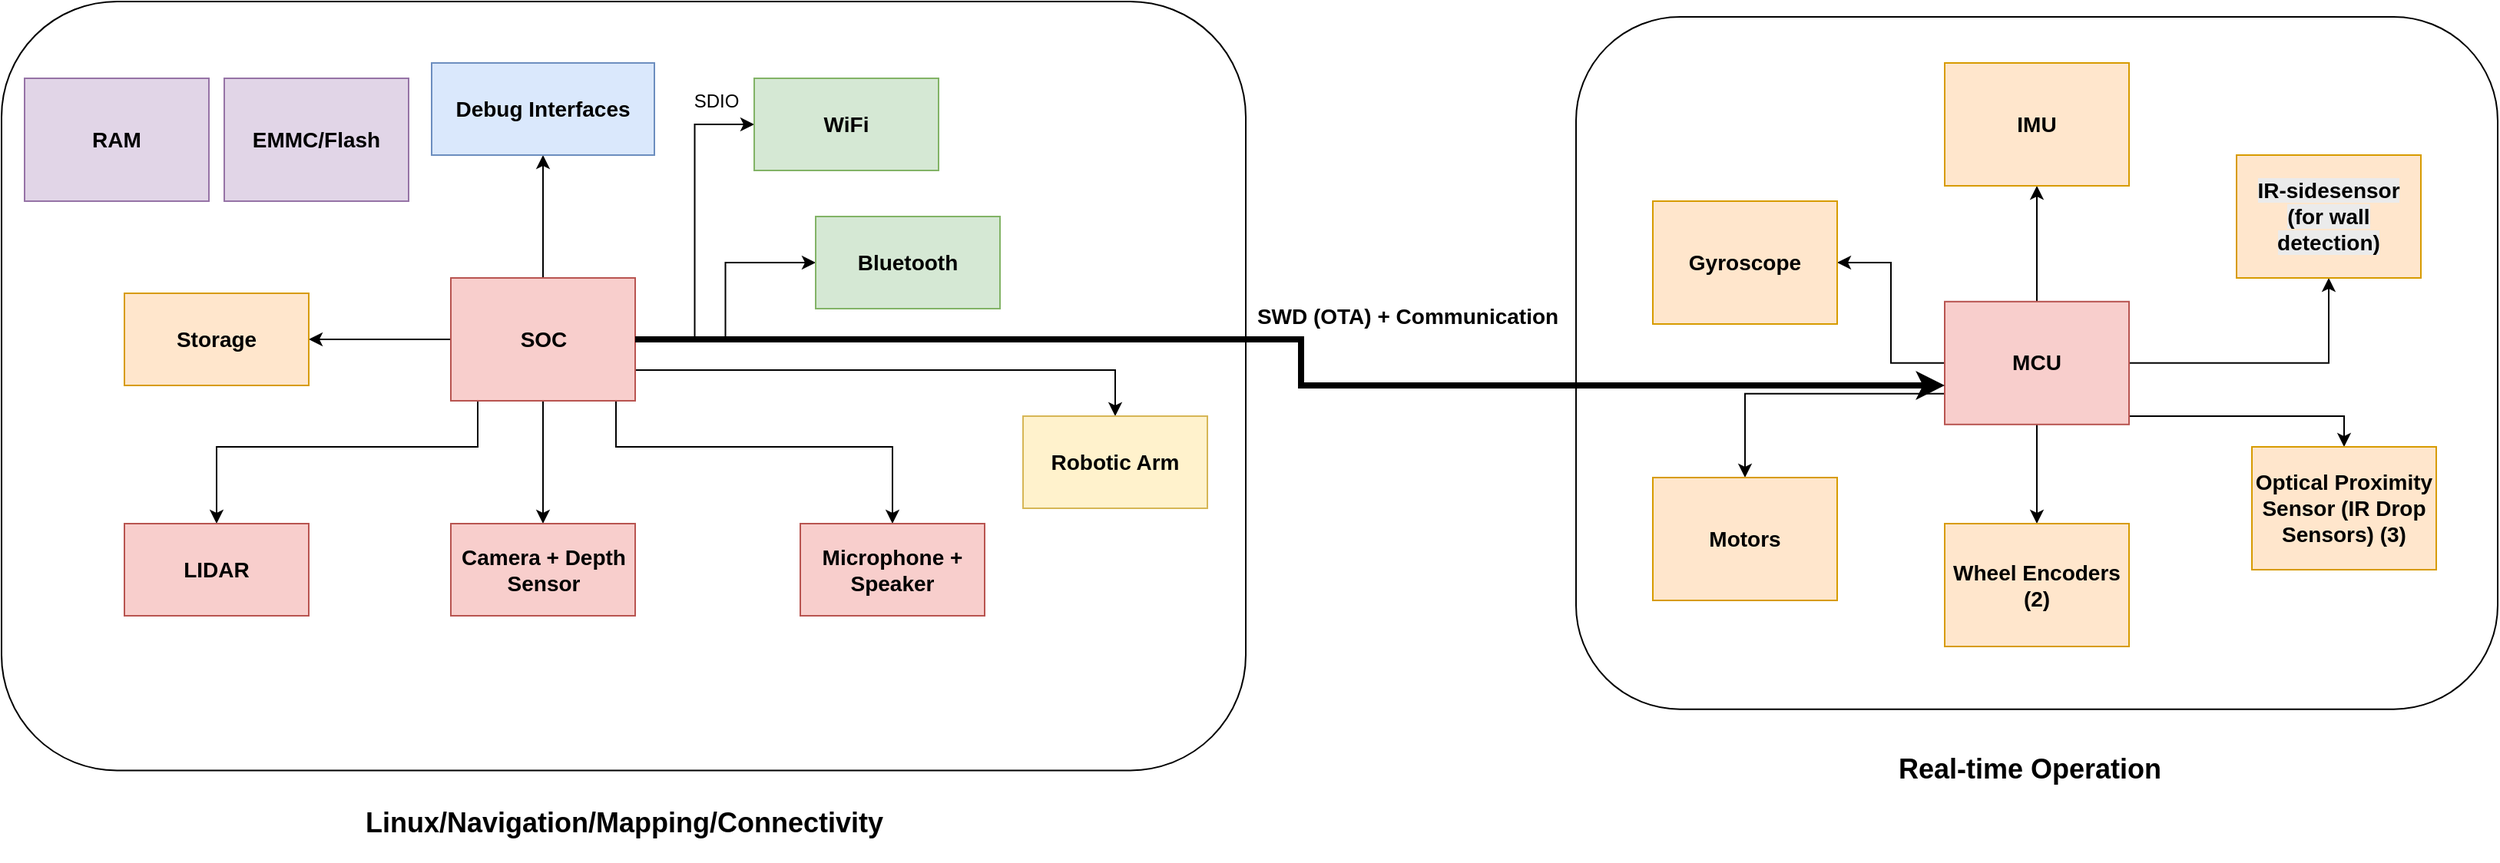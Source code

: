 <mxfile version="27.0.3">
  <diagram name="Page-1" id="bSPk5QEFZe0DNpUuzP-G">
    <mxGraphModel dx="1384" dy="694" grid="1" gridSize="10" guides="1" tooltips="1" connect="1" arrows="1" fold="1" page="1" pageScale="1" pageWidth="1654" pageHeight="1169" math="0" shadow="0">
      <root>
        <mxCell id="0" />
        <mxCell id="1" parent="0" />
        <mxCell id="5pG6PvoMtfomrh9TZ75T-3" value="" style="group;movable=1;resizable=1;rotatable=1;deletable=1;editable=1;locked=0;connectable=1;" vertex="1" connectable="0" parent="1">
          <mxGeometry x="15" y="50" width="1025" height="560" as="geometry" />
        </mxCell>
        <mxCell id="5pG6PvoMtfomrh9TZ75T-1" value="" style="rounded=1;whiteSpace=wrap;html=1;movable=0;resizable=0;rotatable=0;deletable=0;editable=0;locked=1;connectable=0;" vertex="1" parent="5pG6PvoMtfomrh9TZ75T-3">
          <mxGeometry width="810" height="500.706" as="geometry" />
        </mxCell>
        <mxCell id="5pG6PvoMtfomrh9TZ75T-2" value="&lt;b&gt;&lt;font style=&quot;font-size: 18px;&quot;&gt;Linux/Navigation/Mapping/Connectivity&lt;/font&gt;&lt;/b&gt;" style="text;html=1;align=center;verticalAlign=middle;resizable=0;points=[];autosize=1;strokeColor=none;fillColor=none;" vertex="1" parent="5pG6PvoMtfomrh9TZ75T-3">
          <mxGeometry x="224.998" y="515.004" width="360" height="40" as="geometry" />
        </mxCell>
        <mxCell id="5pG6PvoMtfomrh9TZ75T-24" style="edgeStyle=orthogonalEdgeStyle;rounded=0;orthogonalLoop=1;jettySize=auto;html=1;entryX=0.5;entryY=1;entryDx=0;entryDy=0;" edge="1" parent="5pG6PvoMtfomrh9TZ75T-3" source="5pG6PvoMtfomrh9TZ75T-8" target="5pG6PvoMtfomrh9TZ75T-11">
          <mxGeometry relative="1" as="geometry" />
        </mxCell>
        <mxCell id="5pG6PvoMtfomrh9TZ75T-25" style="edgeStyle=orthogonalEdgeStyle;rounded=0;orthogonalLoop=1;jettySize=auto;html=1;entryX=0;entryY=0.5;entryDx=0;entryDy=0;" edge="1" parent="5pG6PvoMtfomrh9TZ75T-3" source="5pG6PvoMtfomrh9TZ75T-8" target="5pG6PvoMtfomrh9TZ75T-10">
          <mxGeometry relative="1" as="geometry" />
        </mxCell>
        <mxCell id="5pG6PvoMtfomrh9TZ75T-26" style="edgeStyle=orthogonalEdgeStyle;rounded=0;orthogonalLoop=1;jettySize=auto;html=1;entryX=0;entryY=0.5;entryDx=0;entryDy=0;" edge="1" parent="5pG6PvoMtfomrh9TZ75T-3" source="5pG6PvoMtfomrh9TZ75T-8" target="5pG6PvoMtfomrh9TZ75T-9">
          <mxGeometry relative="1" as="geometry" />
        </mxCell>
        <mxCell id="5pG6PvoMtfomrh9TZ75T-27" style="edgeStyle=orthogonalEdgeStyle;rounded=0;orthogonalLoop=1;jettySize=auto;html=1;" edge="1" parent="5pG6PvoMtfomrh9TZ75T-3" source="5pG6PvoMtfomrh9TZ75T-8" target="5pG6PvoMtfomrh9TZ75T-21">
          <mxGeometry relative="1" as="geometry" />
        </mxCell>
        <mxCell id="5pG6PvoMtfomrh9TZ75T-28" style="edgeStyle=orthogonalEdgeStyle;rounded=0;orthogonalLoop=1;jettySize=auto;html=1;entryX=0.5;entryY=0;entryDx=0;entryDy=0;" edge="1" parent="5pG6PvoMtfomrh9TZ75T-3" source="5pG6PvoMtfomrh9TZ75T-8" target="5pG6PvoMtfomrh9TZ75T-22">
          <mxGeometry relative="1" as="geometry">
            <Array as="points">
              <mxPoint x="400" y="290" />
              <mxPoint x="580" y="290" />
            </Array>
          </mxGeometry>
        </mxCell>
        <mxCell id="5pG6PvoMtfomrh9TZ75T-29" style="edgeStyle=orthogonalEdgeStyle;rounded=0;orthogonalLoop=1;jettySize=auto;html=1;" edge="1" parent="5pG6PvoMtfomrh9TZ75T-3" source="5pG6PvoMtfomrh9TZ75T-8" target="5pG6PvoMtfomrh9TZ75T-20">
          <mxGeometry relative="1" as="geometry">
            <Array as="points">
              <mxPoint x="310" y="290" />
              <mxPoint x="140" y="290" />
            </Array>
          </mxGeometry>
        </mxCell>
        <mxCell id="5pG6PvoMtfomrh9TZ75T-30" value="" style="edgeStyle=orthogonalEdgeStyle;rounded=0;orthogonalLoop=1;jettySize=auto;html=1;" edge="1" parent="5pG6PvoMtfomrh9TZ75T-3" source="5pG6PvoMtfomrh9TZ75T-8" target="5pG6PvoMtfomrh9TZ75T-19">
          <mxGeometry relative="1" as="geometry" />
        </mxCell>
        <mxCell id="5pG6PvoMtfomrh9TZ75T-62" style="edgeStyle=orthogonalEdgeStyle;rounded=0;orthogonalLoop=1;jettySize=auto;html=1;entryX=0.5;entryY=0;entryDx=0;entryDy=0;" edge="1" parent="5pG6PvoMtfomrh9TZ75T-3" source="5pG6PvoMtfomrh9TZ75T-8" target="5pG6PvoMtfomrh9TZ75T-61">
          <mxGeometry relative="1" as="geometry">
            <Array as="points">
              <mxPoint x="725" y="240" />
            </Array>
          </mxGeometry>
        </mxCell>
        <mxCell id="5pG6PvoMtfomrh9TZ75T-8" value="&lt;font style=&quot;font-size: 14px;&quot;&gt;&lt;b&gt;SOC&lt;/b&gt;&lt;/font&gt;" style="rounded=0;whiteSpace=wrap;html=1;fillColor=#f8cecc;strokeColor=#b85450;movable=1;resizable=1;rotatable=1;deletable=1;editable=1;locked=0;connectable=1;" vertex="1" parent="5pG6PvoMtfomrh9TZ75T-3">
          <mxGeometry x="292.5" y="180" width="120" height="80" as="geometry" />
        </mxCell>
        <mxCell id="5pG6PvoMtfomrh9TZ75T-11" value="&lt;font style=&quot;font-size: 14px;&quot;&gt;&lt;b&gt;Debug Interfaces&lt;/b&gt;&lt;/font&gt;" style="rounded=0;whiteSpace=wrap;html=1;fillColor=#dae8fc;strokeColor=#6c8ebf;" vertex="1" parent="5pG6PvoMtfomrh9TZ75T-3">
          <mxGeometry x="280" y="40" width="145" height="60" as="geometry" />
        </mxCell>
        <mxCell id="5pG6PvoMtfomrh9TZ75T-19" value="&lt;font style=&quot;font-size: 14px;&quot;&gt;&lt;b&gt;Storage&lt;/b&gt;&lt;/font&gt;" style="rounded=0;whiteSpace=wrap;html=1;fillColor=#ffe6cc;strokeColor=#d79b00;" vertex="1" parent="5pG6PvoMtfomrh9TZ75T-3">
          <mxGeometry x="80" y="190" width="120" height="60" as="geometry" />
        </mxCell>
        <mxCell id="5pG6PvoMtfomrh9TZ75T-20" value="&lt;font style=&quot;font-size: 14px;&quot;&gt;&lt;b&gt;LIDAR&lt;/b&gt;&lt;/font&gt;" style="rounded=0;whiteSpace=wrap;html=1;fillColor=#f8cecc;strokeColor=#b85450;" vertex="1" parent="5pG6PvoMtfomrh9TZ75T-3">
          <mxGeometry x="80" y="340" width="120" height="60" as="geometry" />
        </mxCell>
        <mxCell id="5pG6PvoMtfomrh9TZ75T-21" value="&lt;font style=&quot;font-size: 14px;&quot;&gt;&lt;b&gt;Camera + Depth Sensor&lt;/b&gt;&lt;/font&gt;" style="rounded=0;whiteSpace=wrap;html=1;fillColor=#f8cecc;strokeColor=#b85450;" vertex="1" parent="5pG6PvoMtfomrh9TZ75T-3">
          <mxGeometry x="292.5" y="340" width="120" height="60" as="geometry" />
        </mxCell>
        <mxCell id="5pG6PvoMtfomrh9TZ75T-22" value="&lt;font style=&quot;font-size: 14px;&quot;&gt;&lt;b&gt;Microphone + Speaker&lt;/b&gt;&lt;/font&gt;" style="rounded=0;whiteSpace=wrap;html=1;fillColor=#f8cecc;strokeColor=#b85450;" vertex="1" parent="5pG6PvoMtfomrh9TZ75T-3">
          <mxGeometry x="520" y="340" width="120" height="60" as="geometry" />
        </mxCell>
        <mxCell id="5pG6PvoMtfomrh9TZ75T-10" value="&lt;font style=&quot;font-size: 14px;&quot;&gt;&lt;b&gt;Bluetooth&lt;/b&gt;&lt;/font&gt;" style="rounded=0;whiteSpace=wrap;html=1;fillColor=#d5e8d4;strokeColor=#82b366;" vertex="1" parent="5pG6PvoMtfomrh9TZ75T-3">
          <mxGeometry x="530" y="140" width="120" height="60" as="geometry" />
        </mxCell>
        <mxCell id="5pG6PvoMtfomrh9TZ75T-9" value="&lt;font style=&quot;font-size: 14px;&quot;&gt;&lt;b&gt;WiFi&lt;/b&gt;&lt;/font&gt;" style="rounded=0;whiteSpace=wrap;html=1;fillColor=#d5e8d4;strokeColor=#82b366;" vertex="1" parent="5pG6PvoMtfomrh9TZ75T-3">
          <mxGeometry x="490" y="50" width="120" height="60" as="geometry" />
        </mxCell>
        <mxCell id="5pG6PvoMtfomrh9TZ75T-38" value="SDIO" style="text;html=1;align=center;verticalAlign=middle;resizable=0;points=[];autosize=1;strokeColor=none;fillColor=none;" vertex="1" parent="5pG6PvoMtfomrh9TZ75T-3">
          <mxGeometry x="440" y="50" width="50" height="30" as="geometry" />
        </mxCell>
        <mxCell id="5pG6PvoMtfomrh9TZ75T-49" value="&lt;font style=&quot;font-size: 14px;&quot;&gt;&lt;b&gt;EMMC/Flash&lt;/b&gt;&lt;/font&gt;" style="rounded=0;whiteSpace=wrap;html=1;fillColor=#e1d5e7;strokeColor=#9673a6;movable=1;resizable=1;rotatable=1;deletable=1;editable=1;locked=0;connectable=1;" vertex="1" parent="5pG6PvoMtfomrh9TZ75T-3">
          <mxGeometry x="145" y="50.0" width="120" height="80" as="geometry" />
        </mxCell>
        <mxCell id="5pG6PvoMtfomrh9TZ75T-50" value="&lt;font style=&quot;font-size: 14px;&quot;&gt;&lt;b&gt;RAM&lt;/b&gt;&lt;/font&gt;" style="rounded=0;whiteSpace=wrap;html=1;fillColor=#e1d5e7;strokeColor=#9673a6;movable=1;resizable=1;rotatable=1;deletable=1;editable=1;locked=0;connectable=1;" vertex="1" parent="5pG6PvoMtfomrh9TZ75T-3">
          <mxGeometry x="15" y="50.0" width="120" height="80" as="geometry" />
        </mxCell>
        <mxCell id="5pG6PvoMtfomrh9TZ75T-58" value="&lt;font style=&quot;font-size: 14px;&quot;&gt;SWD (OTA) + Communication&lt;/font&gt;" style="text;html=1;align=center;verticalAlign=middle;resizable=0;points=[];autosize=1;strokeColor=none;fillColor=none;fontStyle=1" vertex="1" parent="5pG6PvoMtfomrh9TZ75T-3">
          <mxGeometry x="810" y="190" width="210" height="30" as="geometry" />
        </mxCell>
        <mxCell id="5pG6PvoMtfomrh9TZ75T-61" value="&lt;font style=&quot;font-size: 14px;&quot;&gt;&lt;b&gt;Robotic Arm&lt;/b&gt;&lt;/font&gt;" style="rounded=0;whiteSpace=wrap;html=1;fillColor=#fff2cc;strokeColor=#d6b656;" vertex="1" parent="5pG6PvoMtfomrh9TZ75T-3">
          <mxGeometry x="665" y="270" width="120" height="60" as="geometry" />
        </mxCell>
        <mxCell id="5pG6PvoMtfomrh9TZ75T-5" value="" style="rounded=1;whiteSpace=wrap;html=1;" vertex="1" parent="1">
          <mxGeometry x="1040" y="60" width="600" height="450.82" as="geometry" />
        </mxCell>
        <mxCell id="5pG6PvoMtfomrh9TZ75T-6" value="&lt;b&gt;&lt;font style=&quot;font-size: 18px;&quot;&gt;Real-time Operation&lt;/font&gt;&lt;/b&gt;" style="text;html=1;align=center;verticalAlign=middle;resizable=0;points=[];autosize=1;strokeColor=none;fillColor=none;" vertex="1" parent="1">
          <mxGeometry x="1240.005" y="530.001" width="190" height="40" as="geometry" />
        </mxCell>
        <mxCell id="5pG6PvoMtfomrh9TZ75T-51" value="" style="edgeStyle=orthogonalEdgeStyle;rounded=0;orthogonalLoop=1;jettySize=auto;html=1;" edge="1" parent="1" source="5pG6PvoMtfomrh9TZ75T-32" target="5pG6PvoMtfomrh9TZ75T-43">
          <mxGeometry relative="1" as="geometry" />
        </mxCell>
        <mxCell id="5pG6PvoMtfomrh9TZ75T-52" value="" style="edgeStyle=orthogonalEdgeStyle;rounded=0;orthogonalLoop=1;jettySize=auto;html=1;" edge="1" parent="1" source="5pG6PvoMtfomrh9TZ75T-32" target="5pG6PvoMtfomrh9TZ75T-42">
          <mxGeometry relative="1" as="geometry" />
        </mxCell>
        <mxCell id="5pG6PvoMtfomrh9TZ75T-53" value="" style="edgeStyle=orthogonalEdgeStyle;rounded=0;orthogonalLoop=1;jettySize=auto;html=1;exitX=0;exitY=0.75;exitDx=0;exitDy=0;entryX=0.5;entryY=0;entryDx=0;entryDy=0;" edge="1" parent="1" source="5pG6PvoMtfomrh9TZ75T-32" target="5pG6PvoMtfomrh9TZ75T-33">
          <mxGeometry relative="1" as="geometry">
            <mxPoint x="1280" y="360.005" as="sourcePoint" />
            <mxPoint x="1210" y="294.63" as="targetPoint" />
          </mxGeometry>
        </mxCell>
        <mxCell id="5pG6PvoMtfomrh9TZ75T-54" value="" style="edgeStyle=orthogonalEdgeStyle;rounded=0;orthogonalLoop=1;jettySize=auto;html=1;" edge="1" parent="1" source="5pG6PvoMtfomrh9TZ75T-32" target="5pG6PvoMtfomrh9TZ75T-34">
          <mxGeometry relative="1" as="geometry" />
        </mxCell>
        <mxCell id="5pG6PvoMtfomrh9TZ75T-55" value="" style="edgeStyle=orthogonalEdgeStyle;rounded=0;orthogonalLoop=1;jettySize=auto;html=1;" edge="1" parent="1" source="5pG6PvoMtfomrh9TZ75T-32" target="5pG6PvoMtfomrh9TZ75T-37">
          <mxGeometry relative="1" as="geometry" />
        </mxCell>
        <mxCell id="5pG6PvoMtfomrh9TZ75T-56" style="edgeStyle=orthogonalEdgeStyle;rounded=0;orthogonalLoop=1;jettySize=auto;html=1;" edge="1" parent="1" source="5pG6PvoMtfomrh9TZ75T-32" target="5pG6PvoMtfomrh9TZ75T-35">
          <mxGeometry relative="1" as="geometry">
            <Array as="points">
              <mxPoint x="1540" y="320" />
            </Array>
          </mxGeometry>
        </mxCell>
        <mxCell id="5pG6PvoMtfomrh9TZ75T-32" value="&lt;font style=&quot;font-size: 14px;&quot;&gt;&lt;b&gt;MCU&lt;/b&gt;&lt;/font&gt;" style="rounded=0;whiteSpace=wrap;html=1;fillColor=#f8cecc;strokeColor=#b85450;movable=1;resizable=1;rotatable=1;deletable=1;editable=1;locked=0;connectable=1;" vertex="1" parent="1">
          <mxGeometry x="1280" y="245.41" width="120" height="80" as="geometry" />
        </mxCell>
        <mxCell id="5pG6PvoMtfomrh9TZ75T-33" value="&lt;font style=&quot;font-size: 14px;&quot;&gt;&lt;b&gt;Motors&lt;/b&gt;&lt;/font&gt;" style="rounded=0;whiteSpace=wrap;html=1;fillColor=#ffe6cc;strokeColor=#d79b00;movable=1;resizable=1;rotatable=1;deletable=1;editable=1;locked=0;connectable=1;" vertex="1" parent="1">
          <mxGeometry x="1090" y="360.0" width="120" height="80" as="geometry" />
        </mxCell>
        <mxCell id="5pG6PvoMtfomrh9TZ75T-34" value="&lt;font style=&quot;font-size: 14px;&quot;&gt;&lt;b&gt;Wheel Encoders (2)&lt;/b&gt;&lt;/font&gt;" style="rounded=0;whiteSpace=wrap;html=1;fillColor=#ffe6cc;strokeColor=#d79b00;movable=1;resizable=1;rotatable=1;deletable=1;editable=1;locked=0;connectable=1;" vertex="1" parent="1">
          <mxGeometry x="1280" y="390.0" width="120" height="80" as="geometry" />
        </mxCell>
        <mxCell id="5pG6PvoMtfomrh9TZ75T-35" value="&lt;span style=&quot;font-size: 14px;&quot;&gt;&lt;b&gt;Optical Proximity Sensor (IR Drop Sensors) (3)&lt;/b&gt;&lt;/span&gt;" style="rounded=0;whiteSpace=wrap;html=1;fillColor=#ffe6cc;strokeColor=#d79b00;movable=1;resizable=1;rotatable=1;deletable=1;editable=1;locked=0;connectable=1;" vertex="1" parent="1">
          <mxGeometry x="1480" y="340.0" width="120" height="80" as="geometry" />
        </mxCell>
        <mxCell id="5pG6PvoMtfomrh9TZ75T-37" value="&lt;span style=&quot;font-family: Arial, sans-serif; font-size: 14px; font-weight: 700; text-align: left; background-color: rgb(235, 235, 235);&quot;&gt;IR-sidesensor (for wall detection)&lt;/span&gt;" style="rounded=0;whiteSpace=wrap;html=1;fillColor=#ffe6cc;strokeColor=#d79b00;movable=1;resizable=1;rotatable=1;deletable=1;editable=1;locked=0;connectable=1;" vertex="1" parent="1">
          <mxGeometry x="1470" y="150.0" width="120" height="80" as="geometry" />
        </mxCell>
        <mxCell id="5pG6PvoMtfomrh9TZ75T-42" value="&lt;font style=&quot;font-size: 14px;&quot;&gt;&lt;b&gt;Gyroscope&lt;/b&gt;&lt;/font&gt;" style="rounded=0;whiteSpace=wrap;html=1;fillColor=#ffe6cc;strokeColor=#d79b00;movable=1;resizable=1;rotatable=1;deletable=1;editable=1;locked=0;connectable=1;" vertex="1" parent="1">
          <mxGeometry x="1090" y="180.0" width="120" height="80" as="geometry" />
        </mxCell>
        <mxCell id="5pG6PvoMtfomrh9TZ75T-43" value="&lt;font style=&quot;font-size: 14px;&quot;&gt;&lt;b&gt;IMU&lt;/b&gt;&lt;/font&gt;" style="rounded=0;whiteSpace=wrap;html=1;fillColor=#ffe6cc;strokeColor=#d79b00;movable=1;resizable=1;rotatable=1;deletable=1;editable=1;locked=0;connectable=1;" vertex="1" parent="1">
          <mxGeometry x="1280" y="90.0" width="120" height="80" as="geometry" />
        </mxCell>
        <mxCell id="5pG6PvoMtfomrh9TZ75T-59" style="edgeStyle=orthogonalEdgeStyle;rounded=0;orthogonalLoop=1;jettySize=auto;html=1;strokeWidth=4;" edge="1" parent="1" source="5pG6PvoMtfomrh9TZ75T-8" target="5pG6PvoMtfomrh9TZ75T-32">
          <mxGeometry relative="1" as="geometry">
            <Array as="points">
              <mxPoint x="861" y="270" />
              <mxPoint x="861" y="300" />
            </Array>
          </mxGeometry>
        </mxCell>
      </root>
    </mxGraphModel>
  </diagram>
</mxfile>
